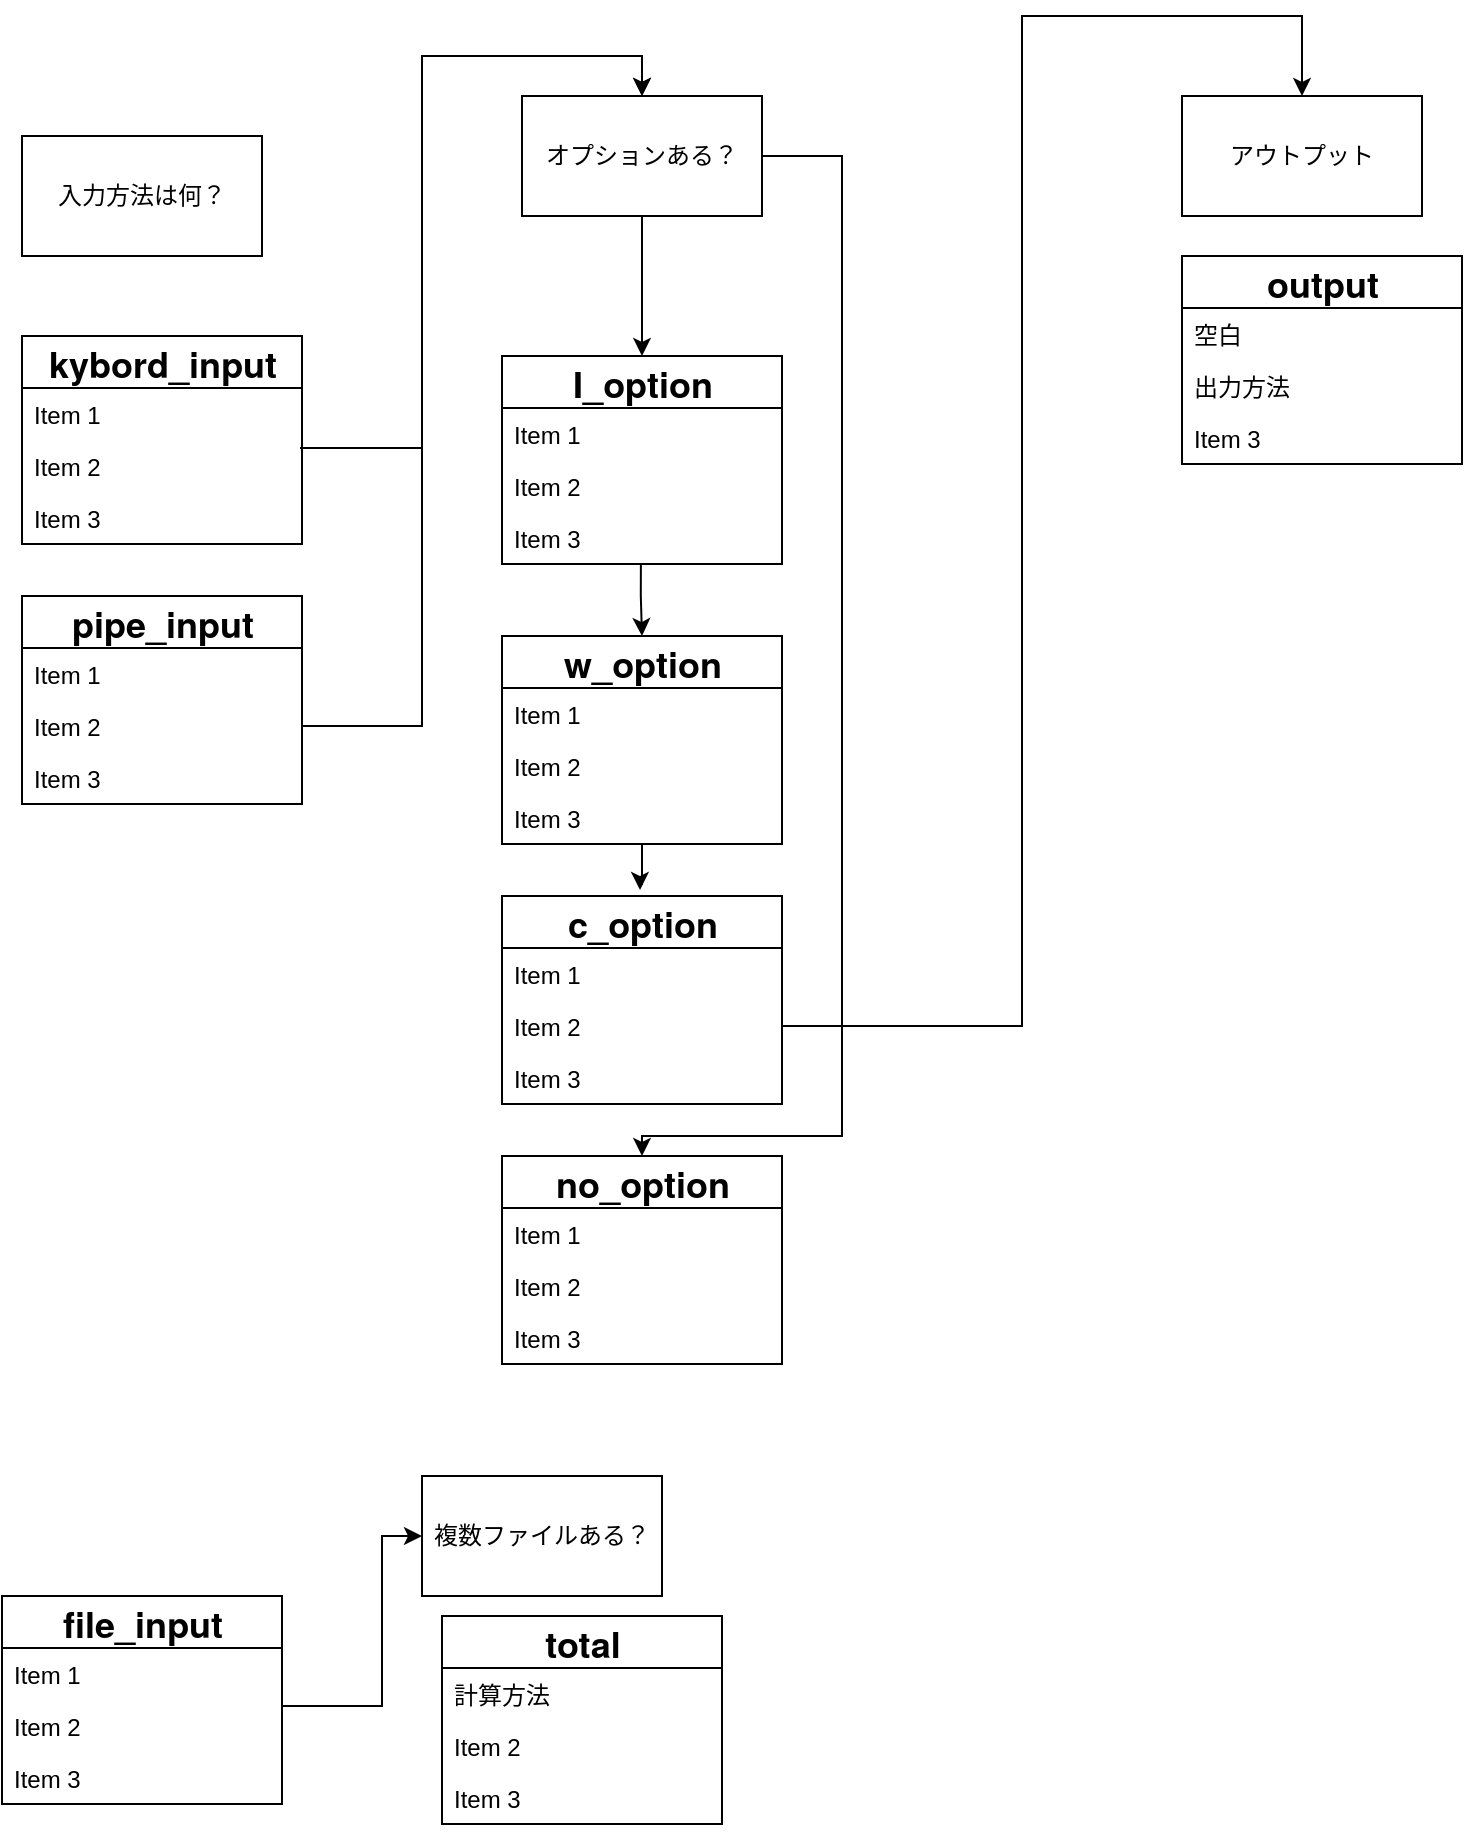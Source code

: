 <mxfile version="26.2.14">
  <diagram id="C5RBs43oDa-KdzZeNtuy" name="Page-1">
    <mxGraphModel dx="1058" dy="1013" grid="1" gridSize="10" guides="1" tooltips="1" connect="1" arrows="1" fold="1" page="1" pageScale="1" pageWidth="827" pageHeight="1169" math="0" shadow="0">
      <root>
        <mxCell id="WIyWlLk6GJQsqaUBKTNV-0" />
        <mxCell id="WIyWlLk6GJQsqaUBKTNV-1" parent="WIyWlLk6GJQsqaUBKTNV-0" />
        <mxCell id="cGXXL4bpqKAadXfqG3Dh-0" value="&lt;p style=&quot;margin: 0px; font-variant-numeric: normal; font-variant-east-asian: normal; font-variant-alternates: normal; font-size-adjust: none; font-kerning: auto; font-optical-sizing: auto; font-feature-settings: normal; font-variation-settings: normal; font-variant-position: normal; font-variant-emoji: normal; font-stretch: normal; font-size: 18px; line-height: normal; font-family: &amp;quot;Helvetica Neue&amp;quot;; text-align: start; text-wrap-mode: wrap;&quot; class=&quot;p1&quot;&gt;&lt;b&gt;kybord_input&lt;/b&gt;&lt;/p&gt;" style="swimlane;fontStyle=0;childLayout=stackLayout;horizontal=1;startSize=26;fillColor=none;horizontalStack=0;resizeParent=1;resizeParentMax=0;resizeLast=0;collapsible=1;marginBottom=0;html=1;" parent="WIyWlLk6GJQsqaUBKTNV-1" vertex="1">
          <mxGeometry x="50" y="180" width="140" height="104" as="geometry" />
        </mxCell>
        <mxCell id="cGXXL4bpqKAadXfqG3Dh-1" value="Item 1" style="text;strokeColor=none;fillColor=none;align=left;verticalAlign=top;spacingLeft=4;spacingRight=4;overflow=hidden;rotatable=0;points=[[0,0.5],[1,0.5]];portConstraint=eastwest;whiteSpace=wrap;html=1;" parent="cGXXL4bpqKAadXfqG3Dh-0" vertex="1">
          <mxGeometry y="26" width="140" height="26" as="geometry" />
        </mxCell>
        <mxCell id="cGXXL4bpqKAadXfqG3Dh-2" value="Item 2" style="text;strokeColor=none;fillColor=none;align=left;verticalAlign=top;spacingLeft=4;spacingRight=4;overflow=hidden;rotatable=0;points=[[0,0.5],[1,0.5]];portConstraint=eastwest;whiteSpace=wrap;html=1;" parent="cGXXL4bpqKAadXfqG3Dh-0" vertex="1">
          <mxGeometry y="52" width="140" height="26" as="geometry" />
        </mxCell>
        <mxCell id="cGXXL4bpqKAadXfqG3Dh-3" value="Item 3" style="text;strokeColor=none;fillColor=none;align=left;verticalAlign=top;spacingLeft=4;spacingRight=4;overflow=hidden;rotatable=0;points=[[0,0.5],[1,0.5]];portConstraint=eastwest;whiteSpace=wrap;html=1;" parent="cGXXL4bpqKAadXfqG3Dh-0" vertex="1">
          <mxGeometry y="78" width="140" height="26" as="geometry" />
        </mxCell>
        <mxCell id="cGXXL4bpqKAadXfqG3Dh-13" value="&lt;p style=&quot;margin: 0px; font-variant-numeric: normal; font-variant-east-asian: normal; font-variant-alternates: normal; font-size-adjust: none; font-kerning: auto; font-optical-sizing: auto; font-feature-settings: normal; font-variation-settings: normal; font-variant-position: normal; font-variant-emoji: normal; font-stretch: normal; font-size: 18px; line-height: normal; font-family: &amp;quot;Helvetica Neue&amp;quot;; text-align: start; text-wrap-mode: wrap;&quot; class=&quot;p1&quot;&gt;&lt;b&gt;pipe_input&lt;/b&gt;&lt;/p&gt;" style="swimlane;fontStyle=0;childLayout=stackLayout;horizontal=1;startSize=26;fillColor=none;horizontalStack=0;resizeParent=1;resizeParentMax=0;resizeLast=0;collapsible=1;marginBottom=0;html=1;" parent="WIyWlLk6GJQsqaUBKTNV-1" vertex="1">
          <mxGeometry x="50" y="310" width="140" height="104" as="geometry" />
        </mxCell>
        <mxCell id="cGXXL4bpqKAadXfqG3Dh-14" value="Item 1" style="text;strokeColor=none;fillColor=none;align=left;verticalAlign=top;spacingLeft=4;spacingRight=4;overflow=hidden;rotatable=0;points=[[0,0.5],[1,0.5]];portConstraint=eastwest;whiteSpace=wrap;html=1;" parent="cGXXL4bpqKAadXfqG3Dh-13" vertex="1">
          <mxGeometry y="26" width="140" height="26" as="geometry" />
        </mxCell>
        <mxCell id="cGXXL4bpqKAadXfqG3Dh-15" value="Item 2" style="text;strokeColor=none;fillColor=none;align=left;verticalAlign=top;spacingLeft=4;spacingRight=4;overflow=hidden;rotatable=0;points=[[0,0.5],[1,0.5]];portConstraint=eastwest;whiteSpace=wrap;html=1;" parent="cGXXL4bpqKAadXfqG3Dh-13" vertex="1">
          <mxGeometry y="52" width="140" height="26" as="geometry" />
        </mxCell>
        <mxCell id="cGXXL4bpqKAadXfqG3Dh-16" value="Item 3" style="text;strokeColor=none;fillColor=none;align=left;verticalAlign=top;spacingLeft=4;spacingRight=4;overflow=hidden;rotatable=0;points=[[0,0.5],[1,0.5]];portConstraint=eastwest;whiteSpace=wrap;html=1;" parent="cGXXL4bpqKAadXfqG3Dh-13" vertex="1">
          <mxGeometry y="78" width="140" height="26" as="geometry" />
        </mxCell>
        <mxCell id="cGXXL4bpqKAadXfqG3Dh-17" value="&lt;p style=&quot;margin: 0px; font-variant-numeric: normal; font-variant-east-asian: normal; font-variant-alternates: normal; font-size-adjust: none; font-kerning: auto; font-optical-sizing: auto; font-feature-settings: normal; font-variation-settings: normal; font-variant-position: normal; font-variant-emoji: normal; font-stretch: normal; font-size: 18px; line-height: normal; font-family: &amp;quot;Helvetica Neue&amp;quot;; text-align: start; text-wrap-mode: wrap;&quot; class=&quot;p1&quot;&gt;&lt;b&gt;file_input&lt;/b&gt;&lt;/p&gt;" style="swimlane;fontStyle=0;childLayout=stackLayout;horizontal=1;startSize=26;fillColor=none;horizontalStack=0;resizeParent=1;resizeParentMax=0;resizeLast=0;collapsible=1;marginBottom=0;html=1;" parent="WIyWlLk6GJQsqaUBKTNV-1" vertex="1">
          <mxGeometry x="40" y="810" width="140" height="104" as="geometry" />
        </mxCell>
        <mxCell id="cGXXL4bpqKAadXfqG3Dh-18" value="Item 1" style="text;strokeColor=none;fillColor=none;align=left;verticalAlign=top;spacingLeft=4;spacingRight=4;overflow=hidden;rotatable=0;points=[[0,0.5],[1,0.5]];portConstraint=eastwest;whiteSpace=wrap;html=1;" parent="cGXXL4bpqKAadXfqG3Dh-17" vertex="1">
          <mxGeometry y="26" width="140" height="26" as="geometry" />
        </mxCell>
        <mxCell id="cGXXL4bpqKAadXfqG3Dh-19" value="Item 2" style="text;strokeColor=none;fillColor=none;align=left;verticalAlign=top;spacingLeft=4;spacingRight=4;overflow=hidden;rotatable=0;points=[[0,0.5],[1,0.5]];portConstraint=eastwest;whiteSpace=wrap;html=1;" parent="cGXXL4bpqKAadXfqG3Dh-17" vertex="1">
          <mxGeometry y="52" width="140" height="26" as="geometry" />
        </mxCell>
        <mxCell id="cGXXL4bpqKAadXfqG3Dh-20" value="Item 3" style="text;strokeColor=none;fillColor=none;align=left;verticalAlign=top;spacingLeft=4;spacingRight=4;overflow=hidden;rotatable=0;points=[[0,0.5],[1,0.5]];portConstraint=eastwest;whiteSpace=wrap;html=1;" parent="cGXXL4bpqKAadXfqG3Dh-17" vertex="1">
          <mxGeometry y="78" width="140" height="26" as="geometry" />
        </mxCell>
        <mxCell id="b58ayG0WAAWht-iHWDj8-4" value="" style="edgeStyle=orthogonalEdgeStyle;rounded=0;orthogonalLoop=1;jettySize=auto;html=1;entryX=0.493;entryY=-0.029;entryDx=0;entryDy=0;entryPerimeter=0;" edge="1" parent="WIyWlLk6GJQsqaUBKTNV-1" source="cGXXL4bpqKAadXfqG3Dh-21" target="cGXXL4bpqKAadXfqG3Dh-30">
          <mxGeometry relative="1" as="geometry" />
        </mxCell>
        <mxCell id="cGXXL4bpqKAadXfqG3Dh-21" value="&lt;p style=&quot;margin: 0px; font-variant-numeric: normal; font-variant-east-asian: normal; font-variant-alternates: normal; font-size-adjust: none; font-kerning: auto; font-optical-sizing: auto; font-feature-settings: normal; font-variation-settings: normal; font-variant-position: normal; font-variant-emoji: normal; font-stretch: normal; font-size: 18px; line-height: normal; font-family: &amp;quot;Helvetica Neue&amp;quot;; text-align: start; text-wrap-mode: wrap;&quot; class=&quot;p1&quot;&gt;&lt;b&gt;w_&lt;/b&gt;&lt;b style=&quot;background-color: transparent; color: light-dark(rgb(0, 0, 0), rgb(255, 255, 255));&quot;&gt;option&lt;/b&gt;&lt;/p&gt;" style="swimlane;fontStyle=0;childLayout=stackLayout;horizontal=1;startSize=26;fillColor=none;horizontalStack=0;resizeParent=1;resizeParentMax=0;resizeLast=0;collapsible=1;marginBottom=0;html=1;" parent="WIyWlLk6GJQsqaUBKTNV-1" vertex="1">
          <mxGeometry x="290" y="330" width="140" height="104" as="geometry" />
        </mxCell>
        <mxCell id="cGXXL4bpqKAadXfqG3Dh-22" value="Item 1" style="text;strokeColor=none;fillColor=none;align=left;verticalAlign=top;spacingLeft=4;spacingRight=4;overflow=hidden;rotatable=0;points=[[0,0.5],[1,0.5]];portConstraint=eastwest;whiteSpace=wrap;html=1;" parent="cGXXL4bpqKAadXfqG3Dh-21" vertex="1">
          <mxGeometry y="26" width="140" height="26" as="geometry" />
        </mxCell>
        <mxCell id="cGXXL4bpqKAadXfqG3Dh-23" value="Item 2" style="text;strokeColor=none;fillColor=none;align=left;verticalAlign=top;spacingLeft=4;spacingRight=4;overflow=hidden;rotatable=0;points=[[0,0.5],[1,0.5]];portConstraint=eastwest;whiteSpace=wrap;html=1;" parent="cGXXL4bpqKAadXfqG3Dh-21" vertex="1">
          <mxGeometry y="52" width="140" height="26" as="geometry" />
        </mxCell>
        <mxCell id="cGXXL4bpqKAadXfqG3Dh-24" value="Item 3" style="text;strokeColor=none;fillColor=none;align=left;verticalAlign=top;spacingLeft=4;spacingRight=4;overflow=hidden;rotatable=0;points=[[0,0.5],[1,0.5]];portConstraint=eastwest;whiteSpace=wrap;html=1;" parent="cGXXL4bpqKAadXfqG3Dh-21" vertex="1">
          <mxGeometry y="78" width="140" height="26" as="geometry" />
        </mxCell>
        <mxCell id="b58ayG0WAAWht-iHWDj8-3" value="" style="edgeStyle=orthogonalEdgeStyle;rounded=0;orthogonalLoop=1;jettySize=auto;html=1;entryX=0.5;entryY=0;entryDx=0;entryDy=0;exitX=0.496;exitY=0.981;exitDx=0;exitDy=0;exitPerimeter=0;" edge="1" parent="WIyWlLk6GJQsqaUBKTNV-1" source="cGXXL4bpqKAadXfqG3Dh-29" target="cGXXL4bpqKAadXfqG3Dh-21">
          <mxGeometry relative="1" as="geometry">
            <mxPoint x="360" y="300" as="sourcePoint" />
            <mxPoint x="580" y="242" as="targetPoint" />
            <Array as="points">
              <mxPoint x="359" y="310" />
              <mxPoint x="360" y="310" />
            </Array>
          </mxGeometry>
        </mxCell>
        <mxCell id="b58ayG0WAAWht-iHWDj8-8" style="edgeStyle=orthogonalEdgeStyle;rounded=0;orthogonalLoop=1;jettySize=auto;html=1;exitX=0.993;exitY=0.154;exitDx=0;exitDy=0;exitPerimeter=0;entryX=0.5;entryY=0;entryDx=0;entryDy=0;" edge="1" parent="WIyWlLk6GJQsqaUBKTNV-1" source="cGXXL4bpqKAadXfqG3Dh-2" target="cGXXL4bpqKAadXfqG3Dh-43">
          <mxGeometry relative="1" as="geometry">
            <mxPoint x="360" y="50" as="targetPoint" />
            <Array as="points">
              <mxPoint x="250" y="236" />
              <mxPoint x="250" y="40" />
              <mxPoint x="360" y="40" />
            </Array>
          </mxGeometry>
        </mxCell>
        <mxCell id="cGXXL4bpqKAadXfqG3Dh-26" value="&lt;p style=&quot;margin: 0px; font-variant-numeric: normal; font-variant-east-asian: normal; font-variant-alternates: normal; font-size-adjust: none; font-kerning: auto; font-optical-sizing: auto; font-feature-settings: normal; font-variation-settings: normal; font-variant-position: normal; font-variant-emoji: normal; font-stretch: normal; font-size: 18px; line-height: normal; font-family: &amp;quot;Helvetica Neue&amp;quot;; text-align: start; text-wrap-mode: wrap;&quot; class=&quot;p1&quot;&gt;&lt;b&gt;I_&lt;/b&gt;&lt;b style=&quot;background-color: transparent; color: light-dark(rgb(0, 0, 0), rgb(255, 255, 255));&quot;&gt;option&lt;/b&gt;&lt;/p&gt;" style="swimlane;fontStyle=0;childLayout=stackLayout;horizontal=1;startSize=26;fillColor=none;horizontalStack=0;resizeParent=1;resizeParentMax=0;resizeLast=0;collapsible=1;marginBottom=0;html=1;" parent="WIyWlLk6GJQsqaUBKTNV-1" vertex="1">
          <mxGeometry x="290" y="190" width="140" height="104" as="geometry" />
        </mxCell>
        <mxCell id="cGXXL4bpqKAadXfqG3Dh-27" value="Item 1" style="text;strokeColor=none;fillColor=none;align=left;verticalAlign=top;spacingLeft=4;spacingRight=4;overflow=hidden;rotatable=0;points=[[0,0.5],[1,0.5]];portConstraint=eastwest;whiteSpace=wrap;html=1;" parent="cGXXL4bpqKAadXfqG3Dh-26" vertex="1">
          <mxGeometry y="26" width="140" height="26" as="geometry" />
        </mxCell>
        <mxCell id="cGXXL4bpqKAadXfqG3Dh-28" value="Item 2" style="text;strokeColor=none;fillColor=none;align=left;verticalAlign=top;spacingLeft=4;spacingRight=4;overflow=hidden;rotatable=0;points=[[0,0.5],[1,0.5]];portConstraint=eastwest;whiteSpace=wrap;html=1;" parent="cGXXL4bpqKAadXfqG3Dh-26" vertex="1">
          <mxGeometry y="52" width="140" height="26" as="geometry" />
        </mxCell>
        <mxCell id="cGXXL4bpqKAadXfqG3Dh-29" value="Item 3" style="text;strokeColor=none;fillColor=none;align=left;verticalAlign=top;spacingLeft=4;spacingRight=4;overflow=hidden;rotatable=0;points=[[0,0.5],[1,0.5]];portConstraint=eastwest;whiteSpace=wrap;html=1;" parent="cGXXL4bpqKAadXfqG3Dh-26" vertex="1">
          <mxGeometry y="78" width="140" height="26" as="geometry" />
        </mxCell>
        <mxCell id="b58ayG0WAAWht-iHWDj8-7" value="" style="edgeStyle=orthogonalEdgeStyle;rounded=0;orthogonalLoop=1;jettySize=auto;html=1;exitX=1;exitY=0.5;exitDx=0;exitDy=0;entryX=0.5;entryY=0;entryDx=0;entryDy=0;" edge="1" parent="WIyWlLk6GJQsqaUBKTNV-1" source="cGXXL4bpqKAadXfqG3Dh-43" target="cGXXL4bpqKAadXfqG3Dh-34">
          <mxGeometry relative="1" as="geometry">
            <Array as="points">
              <mxPoint x="460" y="90" />
              <mxPoint x="460" y="580" />
              <mxPoint x="360" y="580" />
            </Array>
          </mxGeometry>
        </mxCell>
        <mxCell id="cGXXL4bpqKAadXfqG3Dh-30" value="&lt;p style=&quot;margin: 0px; font-variant-numeric: normal; font-variant-east-asian: normal; font-variant-alternates: normal; font-size-adjust: none; font-kerning: auto; font-optical-sizing: auto; font-feature-settings: normal; font-variation-settings: normal; font-variant-position: normal; font-variant-emoji: normal; font-stretch: normal; font-size: 18px; line-height: normal; font-family: &amp;quot;Helvetica Neue&amp;quot;; text-align: start; text-wrap-mode: wrap;&quot; class=&quot;p1&quot;&gt;&lt;b&gt;c_&lt;/b&gt;&lt;b style=&quot;background-color: transparent; color: light-dark(rgb(0, 0, 0), rgb(255, 255, 255));&quot;&gt;option&lt;/b&gt;&lt;/p&gt;" style="swimlane;fontStyle=0;childLayout=stackLayout;horizontal=1;startSize=26;fillColor=none;horizontalStack=0;resizeParent=1;resizeParentMax=0;resizeLast=0;collapsible=1;marginBottom=0;html=1;" parent="WIyWlLk6GJQsqaUBKTNV-1" vertex="1">
          <mxGeometry x="290" y="460" width="140" height="104" as="geometry" />
        </mxCell>
        <mxCell id="cGXXL4bpqKAadXfqG3Dh-31" value="Item 1" style="text;strokeColor=none;fillColor=none;align=left;verticalAlign=top;spacingLeft=4;spacingRight=4;overflow=hidden;rotatable=0;points=[[0,0.5],[1,0.5]];portConstraint=eastwest;whiteSpace=wrap;html=1;" parent="cGXXL4bpqKAadXfqG3Dh-30" vertex="1">
          <mxGeometry y="26" width="140" height="26" as="geometry" />
        </mxCell>
        <mxCell id="cGXXL4bpqKAadXfqG3Dh-32" value="Item 2" style="text;strokeColor=none;fillColor=none;align=left;verticalAlign=top;spacingLeft=4;spacingRight=4;overflow=hidden;rotatable=0;points=[[0,0.5],[1,0.5]];portConstraint=eastwest;whiteSpace=wrap;html=1;" parent="cGXXL4bpqKAadXfqG3Dh-30" vertex="1">
          <mxGeometry y="52" width="140" height="26" as="geometry" />
        </mxCell>
        <mxCell id="cGXXL4bpqKAadXfqG3Dh-33" value="Item 3" style="text;strokeColor=none;fillColor=none;align=left;verticalAlign=top;spacingLeft=4;spacingRight=4;overflow=hidden;rotatable=0;points=[[0,0.5],[1,0.5]];portConstraint=eastwest;whiteSpace=wrap;html=1;" parent="cGXXL4bpqKAadXfqG3Dh-30" vertex="1">
          <mxGeometry y="78" width="140" height="26" as="geometry" />
        </mxCell>
        <mxCell id="cGXXL4bpqKAadXfqG3Dh-34" value="&lt;p style=&quot;margin: 0px; font-variant-numeric: normal; font-variant-east-asian: normal; font-variant-alternates: normal; font-size-adjust: none; font-kerning: auto; font-optical-sizing: auto; font-feature-settings: normal; font-variation-settings: normal; font-variant-position: normal; font-variant-emoji: normal; font-stretch: normal; font-size: 18px; line-height: normal; font-family: &amp;quot;Helvetica Neue&amp;quot;; text-align: start; text-wrap-mode: wrap;&quot; class=&quot;p1&quot;&gt;&lt;b&gt;no_&lt;/b&gt;&lt;b style=&quot;background-color: transparent; color: light-dark(rgb(0, 0, 0), rgb(255, 255, 255));&quot;&gt;option&lt;/b&gt;&lt;/p&gt;" style="swimlane;fontStyle=0;childLayout=stackLayout;horizontal=1;startSize=26;fillColor=none;horizontalStack=0;resizeParent=1;resizeParentMax=0;resizeLast=0;collapsible=1;marginBottom=0;html=1;" parent="WIyWlLk6GJQsqaUBKTNV-1" vertex="1">
          <mxGeometry x="290" y="590" width="140" height="104" as="geometry" />
        </mxCell>
        <mxCell id="cGXXL4bpqKAadXfqG3Dh-35" value="Item 1" style="text;strokeColor=none;fillColor=none;align=left;verticalAlign=top;spacingLeft=4;spacingRight=4;overflow=hidden;rotatable=0;points=[[0,0.5],[1,0.5]];portConstraint=eastwest;whiteSpace=wrap;html=1;" parent="cGXXL4bpqKAadXfqG3Dh-34" vertex="1">
          <mxGeometry y="26" width="140" height="26" as="geometry" />
        </mxCell>
        <mxCell id="cGXXL4bpqKAadXfqG3Dh-36" value="Item 2" style="text;strokeColor=none;fillColor=none;align=left;verticalAlign=top;spacingLeft=4;spacingRight=4;overflow=hidden;rotatable=0;points=[[0,0.5],[1,0.5]];portConstraint=eastwest;whiteSpace=wrap;html=1;" parent="cGXXL4bpqKAadXfqG3Dh-34" vertex="1">
          <mxGeometry y="52" width="140" height="26" as="geometry" />
        </mxCell>
        <mxCell id="cGXXL4bpqKAadXfqG3Dh-37" value="Item 3" style="text;strokeColor=none;fillColor=none;align=left;verticalAlign=top;spacingLeft=4;spacingRight=4;overflow=hidden;rotatable=0;points=[[0,0.5],[1,0.5]];portConstraint=eastwest;whiteSpace=wrap;html=1;" parent="cGXXL4bpqKAadXfqG3Dh-34" vertex="1">
          <mxGeometry y="78" width="140" height="26" as="geometry" />
        </mxCell>
        <UserObject label="入力方法は何？&lt;span style=&quot;color: rgba(0, 0, 0, 0); font-family: monospace; font-size: 0px; text-align: start; text-wrap-mode: nowrap;&quot;&gt;%3CmxGraphModel%3E%3Croot%3E%3CmxCell%20id%3D%220%22%2F%3E%3CmxCell%20id%3D%221%22%20parent%3D%220%22%2F%3E%3CmxCell%20id%3D%222%22%20value%3D%22%26lt%3Bp%20style%3D%26quot%3Bmargin%3A%200px%3B%20font-variant-numeric%3A%20normal%3B%20font-variant-east-asian%3A%20normal%3B%20font-variant-alternates%3A%20normal%3B%20font-size-adjust%3A%20none%3B%20font-kerning%3A%20auto%3B%20font-optical-sizing%3A%20auto%3B%20font-feature-settings%3A%20normal%3B%20font-variation-settings%3A%20normal%3B%20font-variant-position%3A%20normal%3B%20font-variant-emoji%3A%20normal%3B%20font-stretch%3A%20normal%3B%20font-size%3A%2018px%3B%20line-height%3A%20normal%3B%20font-family%3A%20%26amp%3Bquot%3BHelvetica%20Neue%26amp%3Bquot%3B%3B%20text-align%3A%20start%3B%20text-wrap-mode%3A%20wrap%3B%26quot%3B%20class%3D%26quot%3Bp1%26quot%3B%26gt%3B%26lt%3Bb%26gt%3BI_%26lt%3B%2Fb%26gt%3B%26lt%3Bb%20style%3D%26quot%3Bbackground-color%3A%20transparent%3B%20color%3A%20light-dark(rgb(0%2C%200%2C%200)%2C%20rgb(255%2C%20255%2C%20255))%3B%26quot%3B%26gt%3Boption%26lt%3B%2Fb%26gt%3B%26lt%3B%2Fp%26gt%3B%22%20style%3D%22swimlane%3BfontStyle%3D0%3BchildLayout%3DstackLayout%3Bhorizontal%3D1%3BstartSize%3D26%3BfillColor%3Dnone%3BhorizontalStack%3D0%3BresizeParent%3D1%3BresizeParentMax%3D0%3BresizeLast%3D0%3Bcollapsible%3D1%3BmarginBottom%3D0%3Bhtml%3D1%3B%22%20vertex%3D%221%22%20parent%3D%221%22%3E%3CmxGeometry%20x%3D%22320%22%20y%3D%22320%22%20width%3D%22140%22%20height%3D%22104%22%20as%3D%22geometry%22%2F%3E%3C%2FmxCell%3E%3CmxCell%20id%3D%223%22%20value%3D%22Item%201%22%20style%3D%22text%3BstrokeColor%3Dnone%3BfillColor%3Dnone%3Balign%3Dleft%3BverticalAlign%3Dtop%3BspacingLeft%3D4%3BspacingRight%3D4%3Boverflow%3Dhidden%3Brotatable%3D0%3Bpoints%3D%5B%5B0%2C0.5%5D%2C%5B1%2C0.5%5D%5D%3BportConstraint%3Deastwest%3BwhiteSpace%3Dwrap%3Bhtml%3D1%3B%22%20vertex%3D%221%22%20parent%3D%222%22%3E%3CmxGeometry%20y%3D%2226%22%20width%3D%22140%22%20height%3D%2226%22%20as%3D%22geometry%22%2F%3E%3C%2FmxCell%3E%3CmxCell%20id%3D%224%22%20value%3D%22Item%202%22%20style%3D%22text%3BstrokeColor%3Dnone%3BfillColor%3Dnone%3Balign%3Dleft%3BverticalAlign%3Dtop%3BspacingLeft%3D4%3BspacingRight%3D4%3Boverflow%3Dhidden%3Brotatable%3D0%3Bpoints%3D%5B%5B0%2C0.5%5D%2C%5B1%2C0.5%5D%5D%3BportConstraint%3Deastwest%3BwhiteSpace%3Dwrap%3Bhtml%3D1%3B%22%20vertex%3D%221%22%20parent%3D%222%22%3E%3CmxGeometry%20y%3D%2252%22%20width%3D%22140%22%20height%3D%2226%22%20as%3D%22geometry%22%2F%3E%3C%2FmxCell%3E%3CmxCell%20id%3D%225%22%20value%3D%22Item%203%22%20style%3D%22text%3BstrokeColor%3Dnone%3BfillColor%3Dnone%3Balign%3Dleft%3BverticalAlign%3Dtop%3BspacingLeft%3D4%3BspacingRight%3D4%3Boverflow%3Dhidden%3Brotatable%3D0%3Bpoints%3D%5B%5B0%2C0.5%5D%2C%5B1%2C0.5%5D%5D%3BportConstraint%3Deastwest%3BwhiteSpace%3Dwrap%3Bhtml%3D1%3B%22%20vertex%3D%221%22%20parent%3D%222%22%3E%3CmxGeometry%20y%3D%2278%22%20width%3D%22140%22%20height%3D%2226%22%20as%3D%22geometry%22%2F%3E%3C%2FmxCell%3E%3C%2Froot%3E%3C%2FmxGraphModel%3E&lt;/span&gt;" treeRoot="1" id="cGXXL4bpqKAadXfqG3Dh-42">
          <mxCell style="whiteSpace=wrap;html=1;align=center;treeFolding=1;treeMoving=1;newEdgeStyle={&quot;edgeStyle&quot;:&quot;elbowEdgeStyle&quot;,&quot;startArrow&quot;:&quot;none&quot;,&quot;endArrow&quot;:&quot;none&quot;};" parent="WIyWlLk6GJQsqaUBKTNV-1" vertex="1">
            <mxGeometry x="50" y="80" width="120" height="60" as="geometry" />
          </mxCell>
        </UserObject>
        <UserObject label="オプションある？" treeRoot="1" id="cGXXL4bpqKAadXfqG3Dh-43">
          <mxCell style="whiteSpace=wrap;html=1;align=center;treeFolding=1;treeMoving=1;newEdgeStyle={&quot;edgeStyle&quot;:&quot;elbowEdgeStyle&quot;,&quot;startArrow&quot;:&quot;none&quot;,&quot;endArrow&quot;:&quot;none&quot;};" parent="WIyWlLk6GJQsqaUBKTNV-1" vertex="1">
            <mxGeometry x="300" y="60" width="120" height="60" as="geometry" />
          </mxCell>
        </UserObject>
        <UserObject label="複数ファイルある？" treeRoot="1" id="cGXXL4bpqKAadXfqG3Dh-44">
          <mxCell style="whiteSpace=wrap;html=1;align=center;treeFolding=1;treeMoving=1;newEdgeStyle={&quot;edgeStyle&quot;:&quot;elbowEdgeStyle&quot;,&quot;startArrow&quot;:&quot;none&quot;,&quot;endArrow&quot;:&quot;none&quot;};" parent="WIyWlLk6GJQsqaUBKTNV-1" vertex="1">
            <mxGeometry x="250" y="750" width="120" height="60" as="geometry" />
          </mxCell>
        </UserObject>
        <UserObject label="アウトプット" treeRoot="1" id="cGXXL4bpqKAadXfqG3Dh-45">
          <mxCell style="whiteSpace=wrap;html=1;align=center;treeFolding=1;treeMoving=1;newEdgeStyle={&quot;edgeStyle&quot;:&quot;elbowEdgeStyle&quot;,&quot;startArrow&quot;:&quot;none&quot;,&quot;endArrow&quot;:&quot;none&quot;};" parent="WIyWlLk6GJQsqaUBKTNV-1" vertex="1">
            <mxGeometry x="630" y="60" width="120" height="60" as="geometry" />
          </mxCell>
        </UserObject>
        <mxCell id="cGXXL4bpqKAadXfqG3Dh-46" value="&lt;p style=&quot;margin: 0px; font-variant-numeric: normal; font-variant-east-asian: normal; font-variant-alternates: normal; font-size-adjust: none; font-kerning: auto; font-optical-sizing: auto; font-feature-settings: normal; font-variation-settings: normal; font-variant-position: normal; font-variant-emoji: normal; font-stretch: normal; font-size: 18px; line-height: normal; font-family: &amp;quot;Helvetica Neue&amp;quot;; text-align: start; text-wrap-mode: wrap;&quot; class=&quot;p1&quot;&gt;&lt;b&gt;total&lt;/b&gt;&lt;/p&gt;" style="swimlane;fontStyle=0;childLayout=stackLayout;horizontal=1;startSize=26;fillColor=none;horizontalStack=0;resizeParent=1;resizeParentMax=0;resizeLast=0;collapsible=1;marginBottom=0;html=1;" parent="WIyWlLk6GJQsqaUBKTNV-1" vertex="1">
          <mxGeometry x="260" y="820" width="140" height="104" as="geometry" />
        </mxCell>
        <mxCell id="cGXXL4bpqKAadXfqG3Dh-47" value="計算方法" style="text;strokeColor=none;fillColor=none;align=left;verticalAlign=top;spacingLeft=4;spacingRight=4;overflow=hidden;rotatable=0;points=[[0,0.5],[1,0.5]];portConstraint=eastwest;whiteSpace=wrap;html=1;" parent="cGXXL4bpqKAadXfqG3Dh-46" vertex="1">
          <mxGeometry y="26" width="140" height="26" as="geometry" />
        </mxCell>
        <mxCell id="cGXXL4bpqKAadXfqG3Dh-48" value="Item 2" style="text;strokeColor=none;fillColor=none;align=left;verticalAlign=top;spacingLeft=4;spacingRight=4;overflow=hidden;rotatable=0;points=[[0,0.5],[1,0.5]];portConstraint=eastwest;whiteSpace=wrap;html=1;" parent="cGXXL4bpqKAadXfqG3Dh-46" vertex="1">
          <mxGeometry y="52" width="140" height="26" as="geometry" />
        </mxCell>
        <mxCell id="cGXXL4bpqKAadXfqG3Dh-49" value="Item 3" style="text;strokeColor=none;fillColor=none;align=left;verticalAlign=top;spacingLeft=4;spacingRight=4;overflow=hidden;rotatable=0;points=[[0,0.5],[1,0.5]];portConstraint=eastwest;whiteSpace=wrap;html=1;" parent="cGXXL4bpqKAadXfqG3Dh-46" vertex="1">
          <mxGeometry y="78" width="140" height="26" as="geometry" />
        </mxCell>
        <mxCell id="cGXXL4bpqKAadXfqG3Dh-55" value="&lt;p style=&quot;margin: 0px; font-variant-numeric: normal; font-variant-east-asian: normal; font-variant-alternates: normal; font-size-adjust: none; font-kerning: auto; font-optical-sizing: auto; font-feature-settings: normal; font-variation-settings: normal; font-variant-position: normal; font-variant-emoji: normal; font-stretch: normal; font-size: 18px; line-height: normal; font-family: &amp;quot;Helvetica Neue&amp;quot;; text-align: start; text-wrap-mode: wrap;&quot; class=&quot;p1&quot;&gt;&lt;b&gt;output&lt;/b&gt;&lt;/p&gt;" style="swimlane;fontStyle=0;childLayout=stackLayout;horizontal=1;startSize=26;fillColor=none;horizontalStack=0;resizeParent=1;resizeParentMax=0;resizeLast=0;collapsible=1;marginBottom=0;html=1;" parent="WIyWlLk6GJQsqaUBKTNV-1" vertex="1">
          <mxGeometry x="630" y="140" width="140" height="104" as="geometry" />
        </mxCell>
        <mxCell id="cGXXL4bpqKAadXfqG3Dh-56" value="空白" style="text;strokeColor=none;fillColor=none;align=left;verticalAlign=top;spacingLeft=4;spacingRight=4;overflow=hidden;rotatable=0;points=[[0,0.5],[1,0.5]];portConstraint=eastwest;whiteSpace=wrap;html=1;" parent="cGXXL4bpqKAadXfqG3Dh-55" vertex="1">
          <mxGeometry y="26" width="140" height="26" as="geometry" />
        </mxCell>
        <mxCell id="cGXXL4bpqKAadXfqG3Dh-57" value="出力方法" style="text;strokeColor=none;fillColor=none;align=left;verticalAlign=top;spacingLeft=4;spacingRight=4;overflow=hidden;rotatable=0;points=[[0,0.5],[1,0.5]];portConstraint=eastwest;whiteSpace=wrap;html=1;" parent="cGXXL4bpqKAadXfqG3Dh-55" vertex="1">
          <mxGeometry y="52" width="140" height="26" as="geometry" />
        </mxCell>
        <mxCell id="cGXXL4bpqKAadXfqG3Dh-58" value="Item 3" style="text;strokeColor=none;fillColor=none;align=left;verticalAlign=top;spacingLeft=4;spacingRight=4;overflow=hidden;rotatable=0;points=[[0,0.5],[1,0.5]];portConstraint=eastwest;whiteSpace=wrap;html=1;" parent="cGXXL4bpqKAadXfqG3Dh-55" vertex="1">
          <mxGeometry y="78" width="140" height="26" as="geometry" />
        </mxCell>
        <mxCell id="b58ayG0WAAWht-iHWDj8-9" style="edgeStyle=orthogonalEdgeStyle;rounded=0;orthogonalLoop=1;jettySize=auto;html=1;exitX=1;exitY=0.5;exitDx=0;exitDy=0;entryX=0.5;entryY=0;entryDx=0;entryDy=0;" edge="1" parent="WIyWlLk6GJQsqaUBKTNV-1" source="cGXXL4bpqKAadXfqG3Dh-15" target="cGXXL4bpqKAadXfqG3Dh-43">
          <mxGeometry relative="1" as="geometry">
            <mxPoint x="370" y="70" as="targetPoint" />
            <mxPoint x="199" y="246" as="sourcePoint" />
            <Array as="points">
              <mxPoint x="250" y="375" />
              <mxPoint x="250" y="40" />
              <mxPoint x="360" y="40" />
            </Array>
          </mxGeometry>
        </mxCell>
        <mxCell id="b58ayG0WAAWht-iHWDj8-12" style="edgeStyle=orthogonalEdgeStyle;rounded=0;orthogonalLoop=1;jettySize=auto;html=1;exitX=0.5;exitY=1;exitDx=0;exitDy=0;entryX=0.5;entryY=0;entryDx=0;entryDy=0;" edge="1" parent="WIyWlLk6GJQsqaUBKTNV-1" source="cGXXL4bpqKAadXfqG3Dh-43" target="cGXXL4bpqKAadXfqG3Dh-26">
          <mxGeometry relative="1" as="geometry">
            <mxPoint x="390" y="90" as="targetPoint" />
            <mxPoint x="219" y="266" as="sourcePoint" />
          </mxGeometry>
        </mxCell>
        <mxCell id="b58ayG0WAAWht-iHWDj8-14" style="edgeStyle=orthogonalEdgeStyle;rounded=0;orthogonalLoop=1;jettySize=auto;html=1;exitX=1;exitY=0.5;exitDx=0;exitDy=0;entryX=0.5;entryY=0;entryDx=0;entryDy=0;" edge="1" parent="WIyWlLk6GJQsqaUBKTNV-1" source="cGXXL4bpqKAadXfqG3Dh-32" target="cGXXL4bpqKAadXfqG3Dh-45">
          <mxGeometry relative="1" as="geometry">
            <mxPoint x="400" y="100" as="targetPoint" />
            <mxPoint x="229" y="276" as="sourcePoint" />
            <Array as="points">
              <mxPoint x="550" y="525" />
              <mxPoint x="550" y="20" />
              <mxPoint x="690" y="20" />
            </Array>
          </mxGeometry>
        </mxCell>
        <mxCell id="b58ayG0WAAWht-iHWDj8-15" style="edgeStyle=orthogonalEdgeStyle;rounded=0;orthogonalLoop=1;jettySize=auto;html=1;exitX=1;exitY=0.5;exitDx=0;exitDy=0;entryX=0;entryY=0.5;entryDx=0;entryDy=0;" edge="1" parent="WIyWlLk6GJQsqaUBKTNV-1" source="cGXXL4bpqKAadXfqG3Dh-19" target="cGXXL4bpqKAadXfqG3Dh-44">
          <mxGeometry relative="1" as="geometry">
            <mxPoint x="340" y="550" as="targetPoint" />
            <mxPoint x="170" y="865" as="sourcePoint" />
            <Array as="points">
              <mxPoint x="180" y="865" />
              <mxPoint x="230" y="865" />
              <mxPoint x="230" y="780" />
            </Array>
          </mxGeometry>
        </mxCell>
      </root>
    </mxGraphModel>
  </diagram>
</mxfile>
